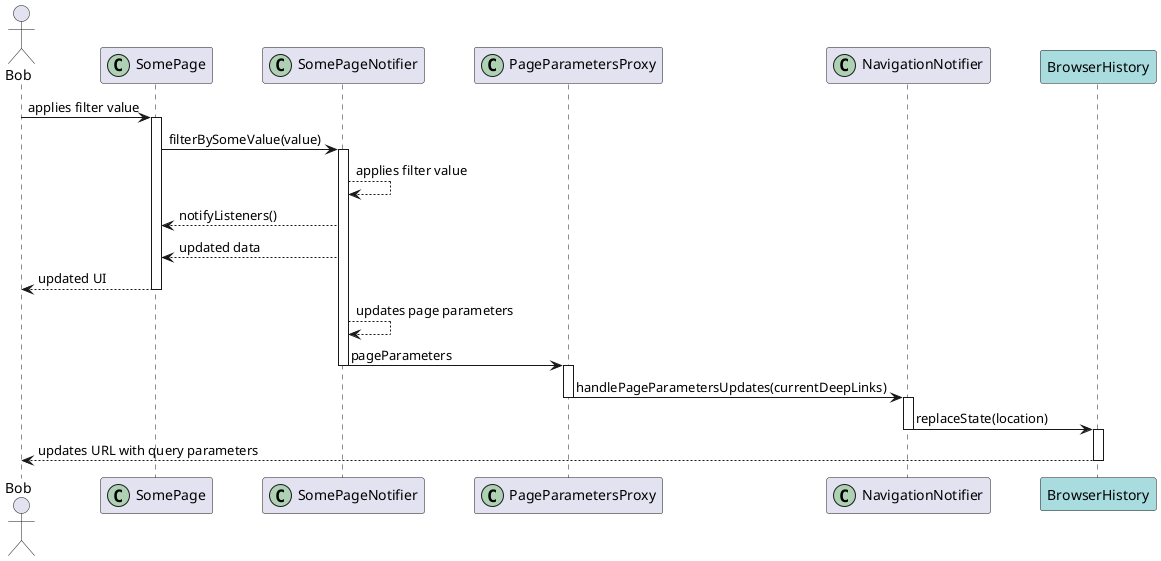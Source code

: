 @startuml updating_deep_links_sequence_diagram
skinparam ParticipantPadding 20
skinparam BoxPadding 10

actor Bob

participant SomePage << (C,#ADD1B2) >>
participant SomePageNotifier << (C,#ADD1B2) >>
participant PageParametersProxy << (C,#ADD1B2) >>
participant NavigationNotifier << (C,#ADD1B2) >>
participant BrowserHistory #A9DCDF

Bob -> SomePage : applies filter value
activate SomePage

SomePage -> SomePageNotifier : filterBySomeValue(value)
activate SomePageNotifier

SomePageNotifier --> SomePageNotifier : applies filter value
SomePageNotifier --> SomePage : notifyListeners()
SomePageNotifier --> SomePage : updated data
SomePage --> Bob : updated UI
deactivate SomePage

SomePageNotifier --> SomePageNotifier : updates page parameters

SomePageNotifier -> PageParametersProxy : pageParameters
deactivate SomePageNotifier
activate PageParametersProxy

PageParametersProxy -> NavigationNotifier : handlePageParametersUpdates(currentDeepLinks)
deactivate PageParametersProxy
activate NavigationNotifier

NavigationNotifier -> BrowserHistory : replaceState(location)
deactivate NavigationNotifier

activate BrowserHistory

BrowserHistory --> Bob : updates URL with query parameters
deactivate BrowserHistory

@enduml

